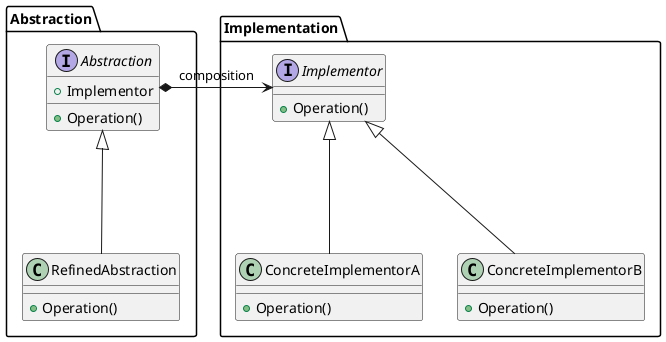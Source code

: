 @startuml

namespace Abstraction {
    interface Abstraction {
        +Implementor
        +Operation()
    }

    class RefinedAbstraction {
        +Operation()
    }

    RefinedAbstraction -up--|> Abstraction
}

namespace Implementation {
    interface Implementor {
        +Operation()
    }

    class ConcreteImplementorA {
        +Operation()
    }
    class ConcreteImplementorB {
        +Operation()
    }

    Abstraction.Abstraction *-> Implementation.Implementor: composition
    ConcreteImplementorA -up--|> Implementor
    ConcreteImplementorB -up--|> Implementor
}

@enduml
